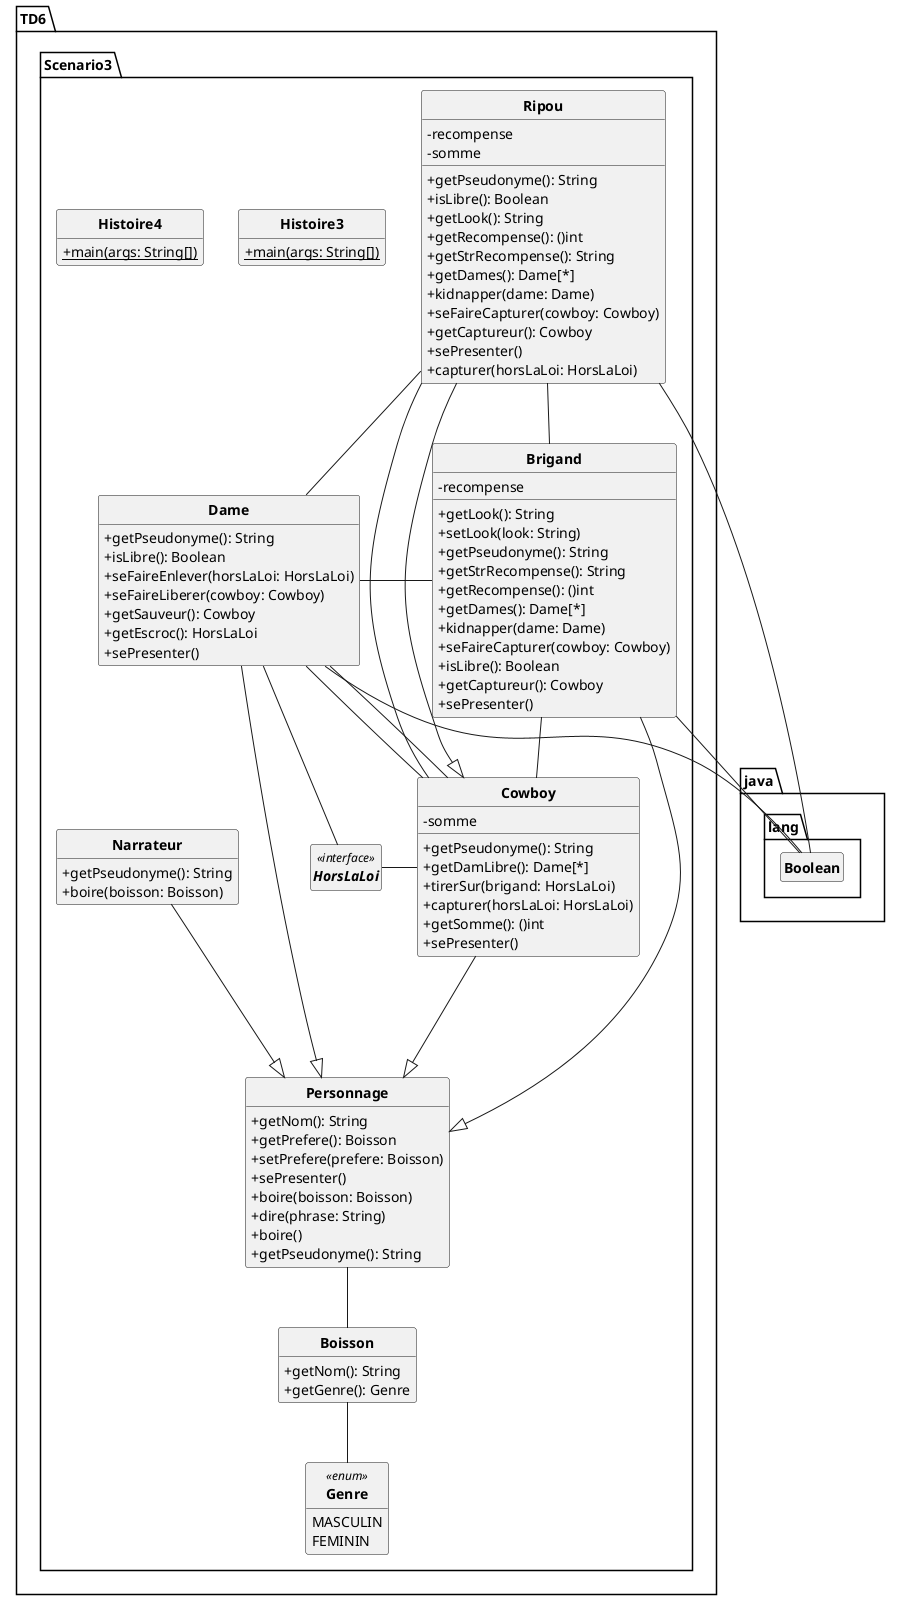 @startuml
'https://plantuml.com/class-diagram
skinparam style strictuml
skinparam classAttributeIconSize 0
skinparam classFontStyle Bold
hide empty members

Class TD6.Scenario3.Boisson{

+ getNom(): String
+ getGenre(): Genre

}
TD6.Scenario3.Boisson -- TD6.Scenario3.Genre


Class TD6.Scenario3.Brigand{
- recompense

+ getLook(): String
+ setLook(look: String)
+ getPseudonyme(): String
+ getStrRecompense(): String
+ getRecompense(): ()int
+ getDames(): Dame[*]
+ kidnapper(dame: Dame)
+ seFaireCapturer(cowboy: Cowboy)
+ isLibre(): Boolean
+ getCaptureur(): Cowboy
+ sePresenter()

}
TD6.Scenario3.Brigand -- TD6.Scenario3.Cowboy
TD6.Scenario3.Brigand -- java.lang.Boolean
TD6.Scenario3.Brigand - TD6.Scenario3.Dame

TD6.Scenario3.Brigand ---|> TD6.Scenario3.Personnage
Class TD6.Scenario3.Cowboy{
- somme

+ getPseudonyme(): String
+ getDamLibre(): Dame[*]
+ tirerSur(brigand: HorsLaLoi)
+ capturer(horsLaLoi: HorsLaLoi)
+ getSomme(): ()int
+ sePresenter()

}
TD6.Scenario3.Cowboy - TD6.Scenario3.HorsLaLoi
TD6.Scenario3.Cowboy - TD6.Scenario3.Dame

TD6.Scenario3.Cowboy ---|> TD6.Scenario3.Personnage
Class TD6.Scenario3.Dame{

+ getPseudonyme(): String
+ isLibre(): Boolean
+ seFaireEnlever(horsLaLoi: HorsLaLoi)
+ seFaireLiberer(cowboy: Cowboy)
+ getSauveur(): Cowboy
+ getEscroc(): HorsLaLoi
+ sePresenter()

}
TD6.Scenario3.Dame -- java.lang.Boolean
TD6.Scenario3.Dame -- TD6.Scenario3.Cowboy
TD6.Scenario3.Dame -- TD6.Scenario3.HorsLaLoi

TD6.Scenario3.Dame ---|> TD6.Scenario3.Personnage
Enum TD6.Scenario3.Genre<<enum>> {
MASCULIN
FEMININ

}
Class TD6.Scenario3.Histoire3{

{static} + main(args: String[])

}


Class TD6.Scenario3.Histoire4{

{static} + main(args: String[])

}


Interface TD6.Scenario3.HorsLaLoi<<interface>> {
}
Class TD6.Scenario3.Narrateur{

+ getPseudonyme(): String
+ boire(boisson: Boisson)

}

TD6.Scenario3.Narrateur ---|> TD6.Scenario3.Personnage
Class TD6.Scenario3.Personnage{

+ getNom(): String
+ getPrefere(): Boisson
+ setPrefere(prefere: Boisson)
+ sePresenter()
+ boire(boisson: Boisson)
+ dire(phrase: String)
+ boire()
+ getPseudonyme(): String

}
TD6.Scenario3.Personnage -- TD6.Scenario3.Boisson


Class TD6.Scenario3.Ripou{
- recompense
- somme

+ getPseudonyme(): String
+ isLibre(): Boolean
+ getLook(): String
+ getRecompense(): ()int
+ getStrRecompense(): String
+ getDames(): Dame[*]
+ kidnapper(dame: Dame)
+ seFaireCapturer(cowboy: Cowboy)
+ getCaptureur(): Cowboy
+ sePresenter()
+ capturer(horsLaLoi: HorsLaLoi)

}
TD6.Scenario3.Ripou - TD6.Scenario3.Brigand
TD6.Scenario3.Ripou - TD6.Scenario3.Dame
TD6.Scenario3.Ripou -- TD6.Scenario3.Cowboy
TD6.Scenario3.Ripou -- java.lang.Boolean

TD6.Scenario3.Ripou ---|> TD6.Scenario3.Cowboy
@enduml

@startuml
'https://plantuml.com/class-diagram
skinparam style strictuml
skinparam classAttributeIconSize 0
skinparam classFontStyle Bold
hide empty members

Class TD6.Scenario3.Boisson{

+ <<create>> Boisson(nom: String, genre: Genre)

+ getNom(): String
+ getGenre(): Genre

}
TD6.Scenario3.Boisson -- TD6.Scenario3.Genre


Class TD6.Scenario3.Brigand{
- recompense

+ <<create>> Brigand(nom: String)
+ <<create>> Brigand(nom: String, boisson: Boisson)
+ <<create>> Brigand(nom: String, boisson: Boisson, look: String)

+ getLook(): String
+ setLook(look: String)
+ getPseudonyme(): String
+ getStrRecompense(): String
+ getRecompense(): ()int
+ getDames(): Dame[*]
+ kidnapper(dame: Dame)
+ seFaireCapturer(cowboy: Cowboy)
+ isLibre(): Boolean
+ getCaptureur(): Cowboy
+ sePresenter()

}
TD6.Scenario3.Brigand -- TD6.Scenario3.Cowboy
TD6.Scenario3.Brigand -- java.lang.Boolean
TD6.Scenario3.Brigand - TD6.Scenario3.Dame

TD6.Scenario3.Brigand ---|> TD6.Scenario3.Personnage
Class TD6.Scenario3.Cowboy{
- somme

+ <<create>> Cowboy(nom: String)
+ <<create>> Cowboy(nom: String, boisson: Boisson)

+ getPseudonyme(): String
+ getDamLibre(): Dame[*]
+ tirerSur(brigand: HorsLaLoi)
+ capturer(horsLaLoi: HorsLaLoi)
+ getSomme(): ()int
+ sePresenter()

}
TD6.Scenario3.Cowboy - TD6.Scenario3.HorsLaLoi
TD6.Scenario3.Cowboy - TD6.Scenario3.Dame

TD6.Scenario3.Cowboy ---|> TD6.Scenario3.Personnage
Class TD6.Scenario3.Dame{

+ <<create>> Dame(nom: String)

+ getPseudonyme(): String
+ isLibre(): Boolean
+ seFaireEnlever(horsLaLoi: HorsLaLoi)
+ seFaireLiberer(cowboy: Cowboy)
+ getSauveur(): Cowboy
+ getEscroc(): HorsLaLoi
+ sePresenter()

}
TD6.Scenario3.Dame -- java.lang.Boolean
TD6.Scenario3.Dame -- TD6.Scenario3.Cowboy
TD6.Scenario3.Dame -- TD6.Scenario3.HorsLaLoi

TD6.Scenario3.Dame ---|> TD6.Scenario3.Personnage
Enum TD6.Scenario3.Genre<<enum>> {
MASCULIN
FEMININ

}
Class TD6.Scenario3.Histoire3{

+ <<create>> Histoire3()

{static} + main(args: String[])

}


Class TD6.Scenario3.Histoire4{

+ <<create>> Histoire4()

{static} + main(args: String[])

}


Interface TD6.Scenario3.HorsLaLoi<<interface>> {
}
Class TD6.Scenario3.Narrateur{

+ <<create>> Narrateur(nom: String)

+ getPseudonyme(): String
+ boire(boisson: Boisson)

}

TD6.Scenario3.Narrateur ---|> TD6.Scenario3.Personnage
Class TD6.Scenario3.Personnage{

+ <<create>> Personnage(nom: String, boisson: Boisson)
+ <<create>> Personnage(nom: String)

+ getNom(): String
+ getPrefere(): Boisson
+ setPrefere(prefere: Boisson)
+ sePresenter()
+ boire(boisson: Boisson)
+ dire(phrase: String)
+ boire()
+ getPseudonyme(): String

}
TD6.Scenario3.Personnage -- TD6.Scenario3.Boisson


Class TD6.Scenario3.Ripou{
- recompense
- somme

+ <<create>> Ripou(nom: String)
+ <<create>> Ripou(nom: String, boisson: Boisson)
+ <<create>> Ripou(nom: String, boisson: Boisson, look: String)

+ getPseudonyme(): String
+ isLibre(): Boolean
+ getLook(): String
+ getRecompense(): ()int
+ getStrRecompense(): String
+ getDames(): Dame[*]
+ kidnapper(dame: Dame)
+ seFaireCapturer(cowboy: Cowboy)
+ getCaptureur(): Cowboy
+ sePresenter()
+ capturer(horsLaLoi: HorsLaLoi)

}
TD6.Scenario3.Ripou - TD6.Scenario3.Brigand
TD6.Scenario3.Ripou - TD6.Scenario3.Dame
TD6.Scenario3.Ripou -- TD6.Scenario3.Cowboy
TD6.Scenario3.Ripou -- java.lang.Boolean

TD6.Scenario3.Ripou ---|> TD6.Scenario3.Cowboy

@enduml

